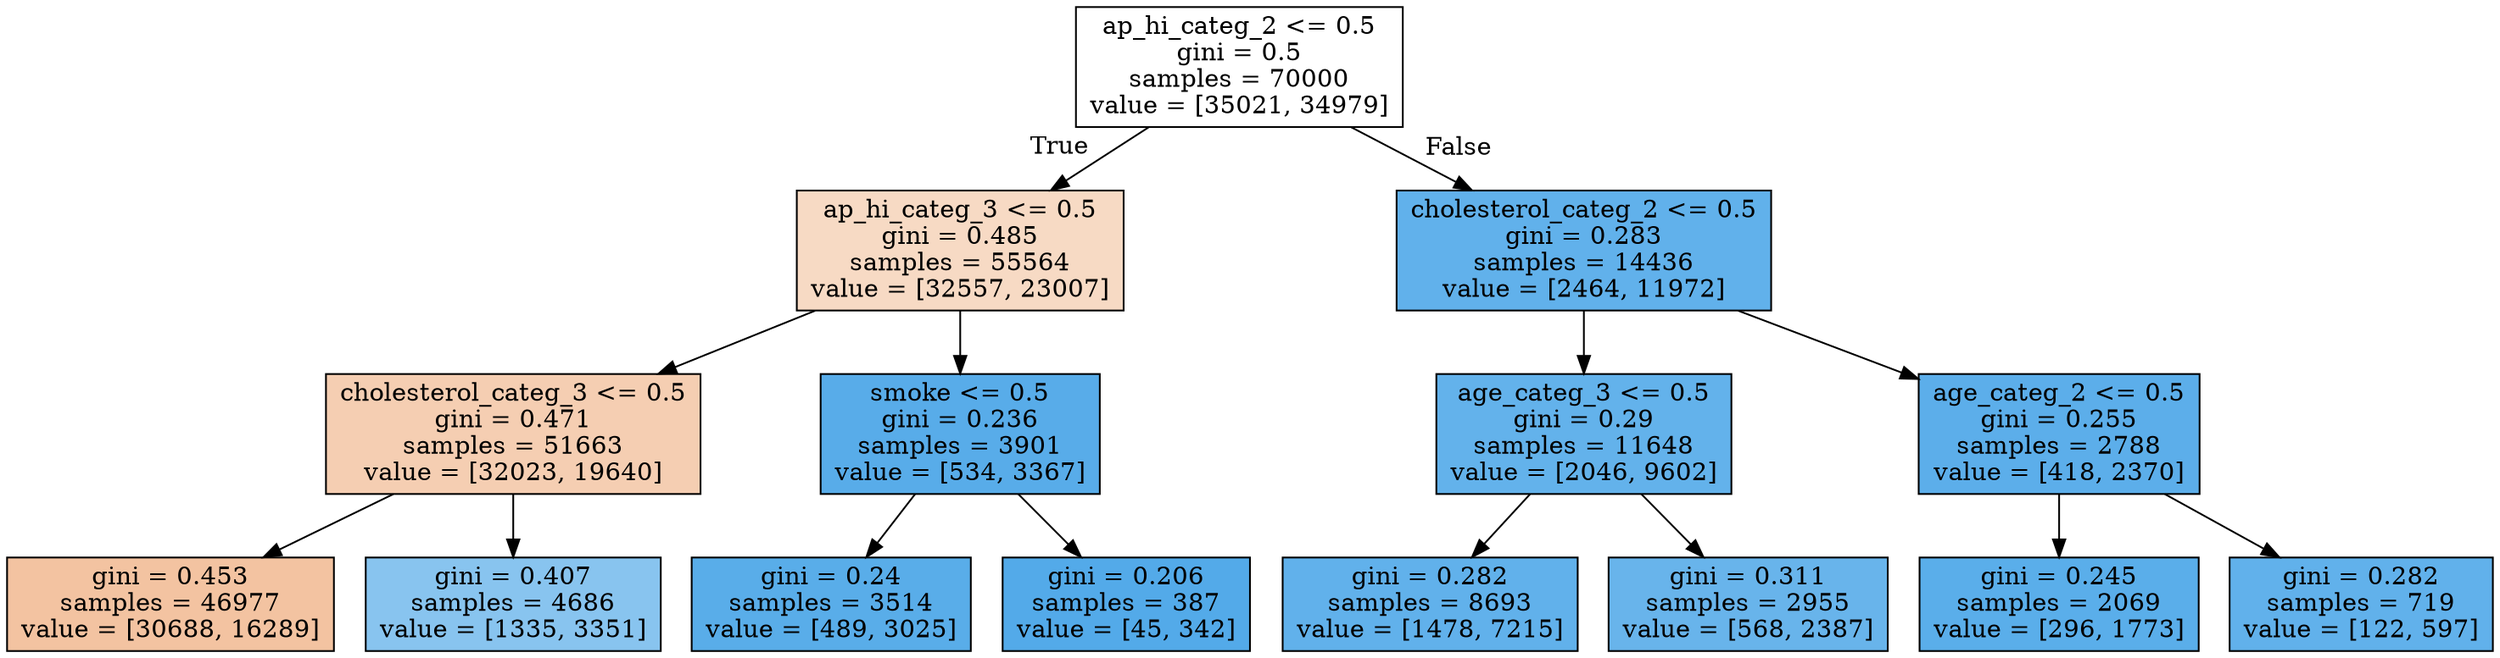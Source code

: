 digraph Tree {
node [shape=box, style="filled", color="black"] ;
0 [label="ap_hi_categ_2 <= 0.5\ngini = 0.5\nsamples = 70000\nvalue = [35021, 34979]", fillcolor="#e5813900"] ;
1 [label="ap_hi_categ_3 <= 0.5\ngini = 0.485\nsamples = 55564\nvalue = [32557, 23007]", fillcolor="#e581394b"] ;
0 -> 1 [labeldistance=2.5, labelangle=45, headlabel="True"] ;
2 [label="cholesterol_categ_3 <= 0.5\ngini = 0.471\nsamples = 51663\nvalue = [32023, 19640]", fillcolor="#e5813963"] ;
1 -> 2 ;
3 [label="gini = 0.453\nsamples = 46977\nvalue = [30688, 16289]", fillcolor="#e5813978"] ;
2 -> 3 ;
4 [label="gini = 0.407\nsamples = 4686\nvalue = [1335, 3351]", fillcolor="#399de599"] ;
2 -> 4 ;
5 [label="smoke <= 0.5\ngini = 0.236\nsamples = 3901\nvalue = [534, 3367]", fillcolor="#399de5d7"] ;
1 -> 5 ;
6 [label="gini = 0.24\nsamples = 3514\nvalue = [489, 3025]", fillcolor="#399de5d6"] ;
5 -> 6 ;
7 [label="gini = 0.206\nsamples = 387\nvalue = [45, 342]", fillcolor="#399de5dd"] ;
5 -> 7 ;
8 [label="cholesterol_categ_2 <= 0.5\ngini = 0.283\nsamples = 14436\nvalue = [2464, 11972]", fillcolor="#399de5cb"] ;
0 -> 8 [labeldistance=2.5, labelangle=-45, headlabel="False"] ;
9 [label="age_categ_3 <= 0.5\ngini = 0.29\nsamples = 11648\nvalue = [2046, 9602]", fillcolor="#399de5c9"] ;
8 -> 9 ;
10 [label="gini = 0.282\nsamples = 8693\nvalue = [1478, 7215]", fillcolor="#399de5cb"] ;
9 -> 10 ;
11 [label="gini = 0.311\nsamples = 2955\nvalue = [568, 2387]", fillcolor="#399de5c2"] ;
9 -> 11 ;
12 [label="age_categ_2 <= 0.5\ngini = 0.255\nsamples = 2788\nvalue = [418, 2370]", fillcolor="#399de5d2"] ;
8 -> 12 ;
13 [label="gini = 0.245\nsamples = 2069\nvalue = [296, 1773]", fillcolor="#399de5d4"] ;
12 -> 13 ;
14 [label="gini = 0.282\nsamples = 719\nvalue = [122, 597]", fillcolor="#399de5cb"] ;
12 -> 14 ;
}